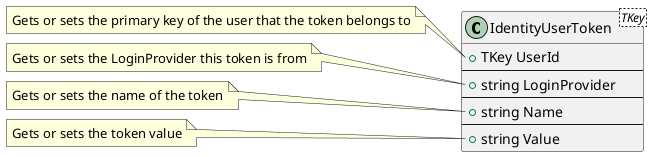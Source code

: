 ﻿@startuml

class IdentityUserToken<TKey>{
    +TKey UserId
    --
    +string LoginProvider
    --
    +string Name
    --
    +string Value
}

note left of IdentityUserToken::UserId
    Gets or sets the primary key of the user that the token belongs to
end note

note left of IdentityUserToken::LoginProvider
    Gets or sets the LoginProvider this token is from
end note

note left of IdentityUserToken::Name
    Gets or sets the name of the token
end note

note left of IdentityUserToken::Value
    Gets or sets the token value
end note

@enduml